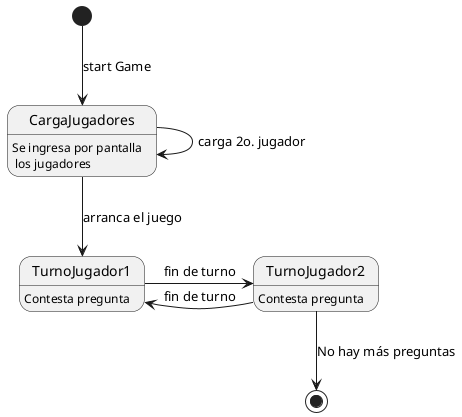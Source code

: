 @startuml

[*] --> CargaJugadores : start Game

CargaJugadores : Se ingresa por pantalla\n los jugadores
TurnoJugador1 : Contesta pregunta
TurnoJugador2 : Contesta pregunta

CargaJugadores --> CargaJugadores : carga 2o. jugador

CargaJugadores --> TurnoJugador1 : arranca el juego

TurnoJugador1 --right> TurnoJugador2 : fin de turno
TurnoJugador2 --left> TurnoJugador1 : fin de turno

TurnoJugador2 --down> [*] : No hay más preguntas

@enduml

